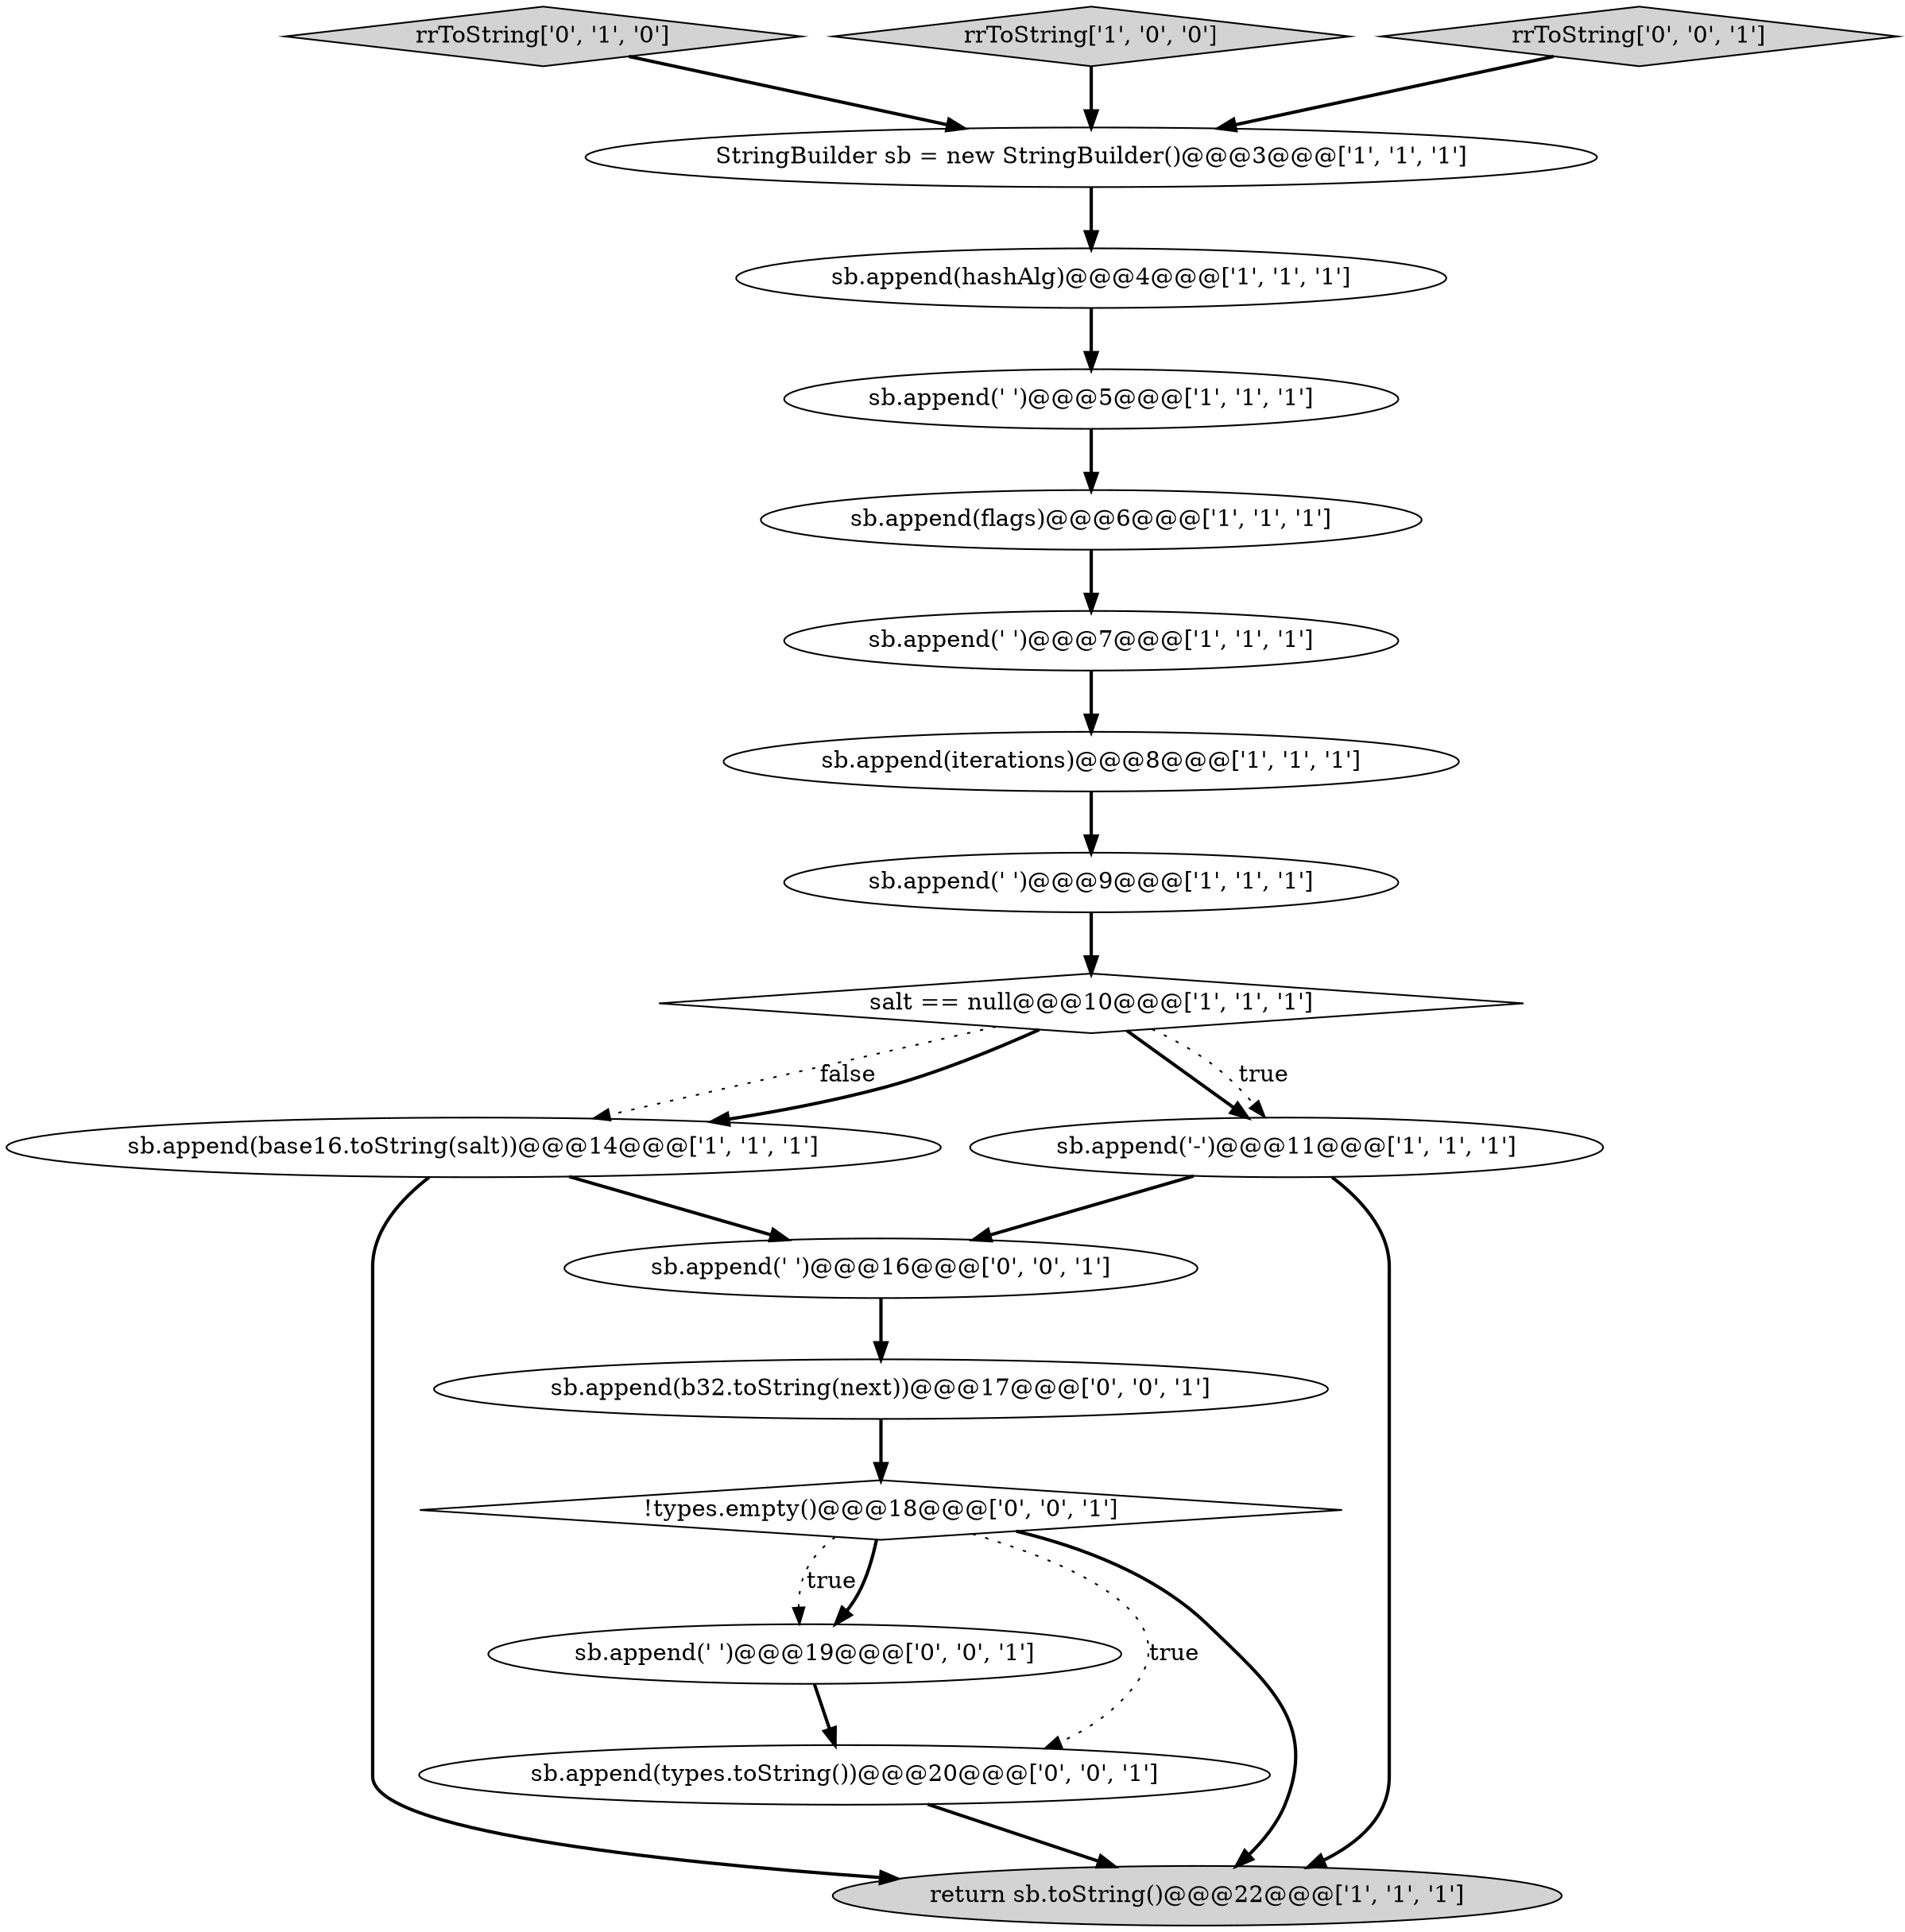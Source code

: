 digraph {
0 [style = filled, label = "sb.append(hashAlg)@@@4@@@['1', '1', '1']", fillcolor = white, shape = ellipse image = "AAA0AAABBB1BBB"];
6 [style = filled, label = "sb.append(base16.toString(salt))@@@14@@@['1', '1', '1']", fillcolor = white, shape = ellipse image = "AAA0AAABBB1BBB"];
7 [style = filled, label = "sb.append('-')@@@11@@@['1', '1', '1']", fillcolor = white, shape = ellipse image = "AAA0AAABBB1BBB"];
17 [style = filled, label = "sb.append(' ')@@@16@@@['0', '0', '1']", fillcolor = white, shape = ellipse image = "AAA0AAABBB3BBB"];
8 [style = filled, label = "StringBuilder sb = new StringBuilder()@@@3@@@['1', '1', '1']", fillcolor = white, shape = ellipse image = "AAA0AAABBB1BBB"];
18 [style = filled, label = "sb.append(types.toString())@@@20@@@['0', '0', '1']", fillcolor = white, shape = ellipse image = "AAA0AAABBB3BBB"];
16 [style = filled, label = "!types.empty()@@@18@@@['0', '0', '1']", fillcolor = white, shape = diamond image = "AAA0AAABBB3BBB"];
2 [style = filled, label = "return sb.toString()@@@22@@@['1', '1', '1']", fillcolor = lightgray, shape = ellipse image = "AAA0AAABBB1BBB"];
15 [style = filled, label = "sb.append(b32.toString(next))@@@17@@@['0', '0', '1']", fillcolor = white, shape = ellipse image = "AAA0AAABBB3BBB"];
12 [style = filled, label = "rrToString['0', '1', '0']", fillcolor = lightgray, shape = diamond image = "AAA0AAABBB2BBB"];
4 [style = filled, label = "sb.append(' ')@@@9@@@['1', '1', '1']", fillcolor = white, shape = ellipse image = "AAA0AAABBB1BBB"];
10 [style = filled, label = "rrToString['1', '0', '0']", fillcolor = lightgray, shape = diamond image = "AAA0AAABBB1BBB"];
11 [style = filled, label = "sb.append(' ')@@@5@@@['1', '1', '1']", fillcolor = white, shape = ellipse image = "AAA0AAABBB1BBB"];
1 [style = filled, label = "salt == null@@@10@@@['1', '1', '1']", fillcolor = white, shape = diamond image = "AAA0AAABBB1BBB"];
14 [style = filled, label = "sb.append(' ')@@@19@@@['0', '0', '1']", fillcolor = white, shape = ellipse image = "AAA0AAABBB3BBB"];
5 [style = filled, label = "sb.append(flags)@@@6@@@['1', '1', '1']", fillcolor = white, shape = ellipse image = "AAA0AAABBB1BBB"];
13 [style = filled, label = "rrToString['0', '0', '1']", fillcolor = lightgray, shape = diamond image = "AAA0AAABBB3BBB"];
3 [style = filled, label = "sb.append(' ')@@@7@@@['1', '1', '1']", fillcolor = white, shape = ellipse image = "AAA0AAABBB1BBB"];
9 [style = filled, label = "sb.append(iterations)@@@8@@@['1', '1', '1']", fillcolor = white, shape = ellipse image = "AAA0AAABBB1BBB"];
5->3 [style = bold, label=""];
6->17 [style = bold, label=""];
7->17 [style = bold, label=""];
9->4 [style = bold, label=""];
0->11 [style = bold, label=""];
1->6 [style = dotted, label="false"];
16->2 [style = bold, label=""];
18->2 [style = bold, label=""];
15->16 [style = bold, label=""];
1->7 [style = bold, label=""];
6->2 [style = bold, label=""];
1->7 [style = dotted, label="true"];
8->0 [style = bold, label=""];
3->9 [style = bold, label=""];
11->5 [style = bold, label=""];
1->6 [style = bold, label=""];
10->8 [style = bold, label=""];
7->2 [style = bold, label=""];
12->8 [style = bold, label=""];
16->14 [style = dotted, label="true"];
17->15 [style = bold, label=""];
16->14 [style = bold, label=""];
14->18 [style = bold, label=""];
4->1 [style = bold, label=""];
13->8 [style = bold, label=""];
16->18 [style = dotted, label="true"];
}
